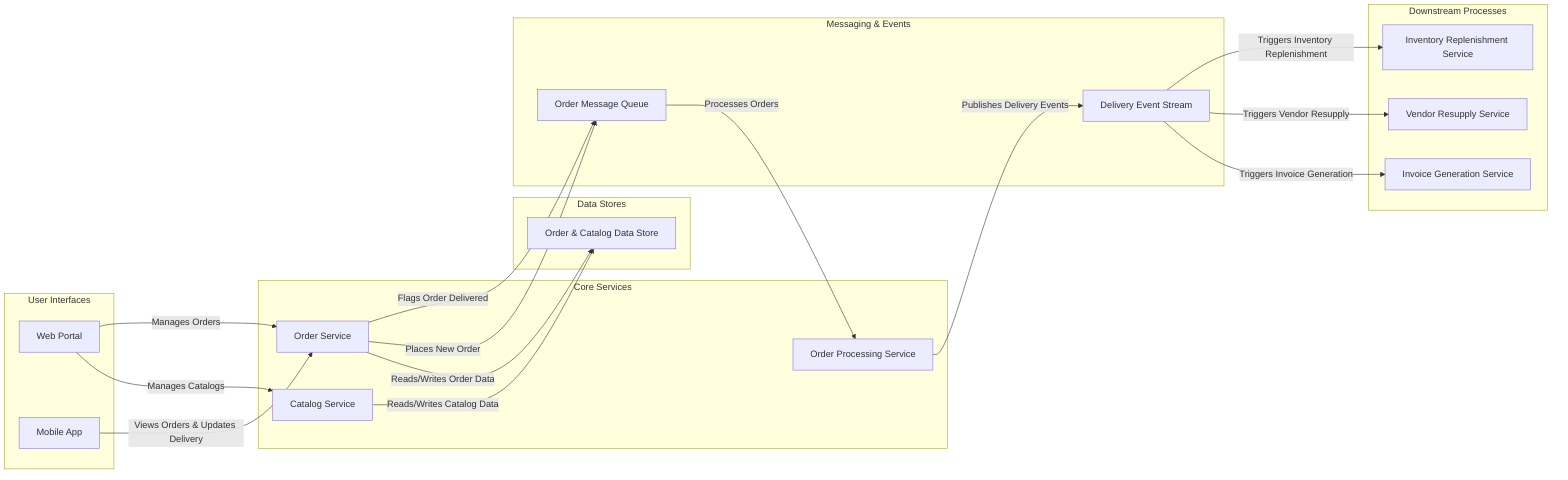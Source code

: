 flowchart LR
 subgraph subGraph0["User Interfaces"]
        A["Web Portal"]
        B["Mobile App"]
  end
 subgraph subGraph1["Core Services"]
        C["Catalog Service"]
        D["Order Service"]
        E["Order Processing Service"]
  end
 subgraph subGraph2["Data Stores"]
        F["Order & Catalog Data Store"]
  end
 subgraph subGraph3["Messaging & Events"]
        G["Order Message Queue"]
        H["Delivery Event Stream"]
  end
 subgraph subGraph4["Downstream Processes"]
        I["Invoice Generation Service"]
        J["Vendor Resupply Service"]
        K["Inventory Replenishment Service"]
  end
    A -- Manages Catalogs --> C
    A -- Manages Orders --> D
    B -- Views Orders & Updates Delivery --> D
    C -- Reads/Writes Catalog Data --> F
    D -- Reads/Writes Order Data --> F
    D -- Places New Order --> G
    D -- Flags Order Delivered --> G
    G -- Processes Orders --> E
    
    E -- Publishes Delivery Events --> H
    
    H -- Triggers Invoice Generation --> I
    H -- Triggers Vendor Resupply --> J
    H -- Triggers Inventory Replenishment --> K